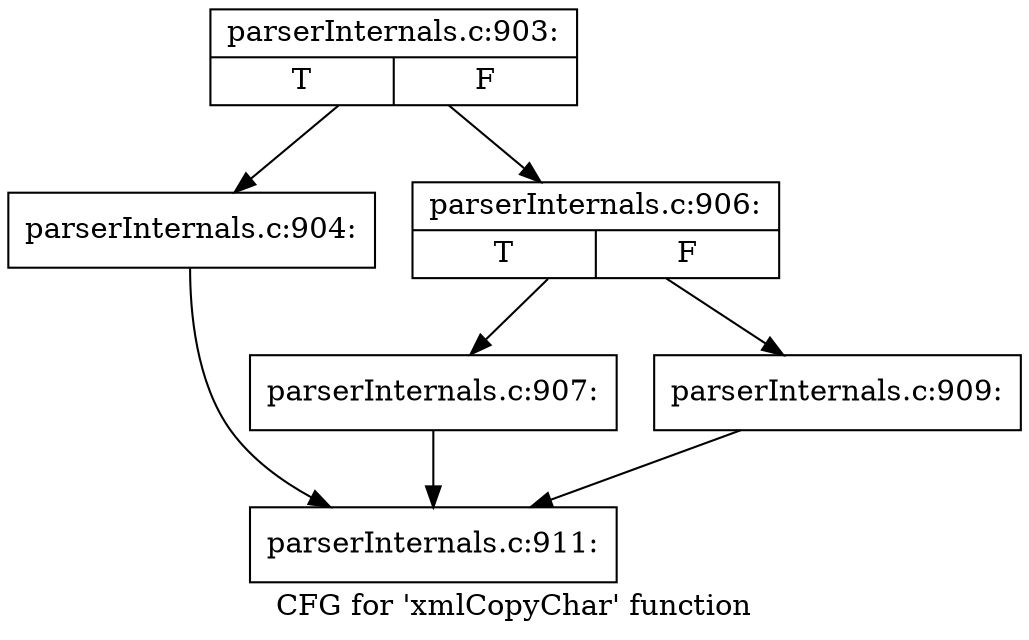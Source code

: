 digraph "CFG for 'xmlCopyChar' function" {
	label="CFG for 'xmlCopyChar' function";

	Node0x4efa100 [shape=record,label="{parserInternals.c:903:|{<s0>T|<s1>F}}"];
	Node0x4efa100 -> Node0x4efada0;
	Node0x4efa100 -> Node0x4efadf0;
	Node0x4efada0 [shape=record,label="{parserInternals.c:904:}"];
	Node0x4efada0 -> Node0x4efa430;
	Node0x4efadf0 [shape=record,label="{parserInternals.c:906:|{<s0>T|<s1>F}}"];
	Node0x4efadf0 -> Node0x4efb220;
	Node0x4efadf0 -> Node0x4efb270;
	Node0x4efb220 [shape=record,label="{parserInternals.c:907:}"];
	Node0x4efb220 -> Node0x4efa430;
	Node0x4efb270 [shape=record,label="{parserInternals.c:909:}"];
	Node0x4efb270 -> Node0x4efa430;
	Node0x4efa430 [shape=record,label="{parserInternals.c:911:}"];
}
